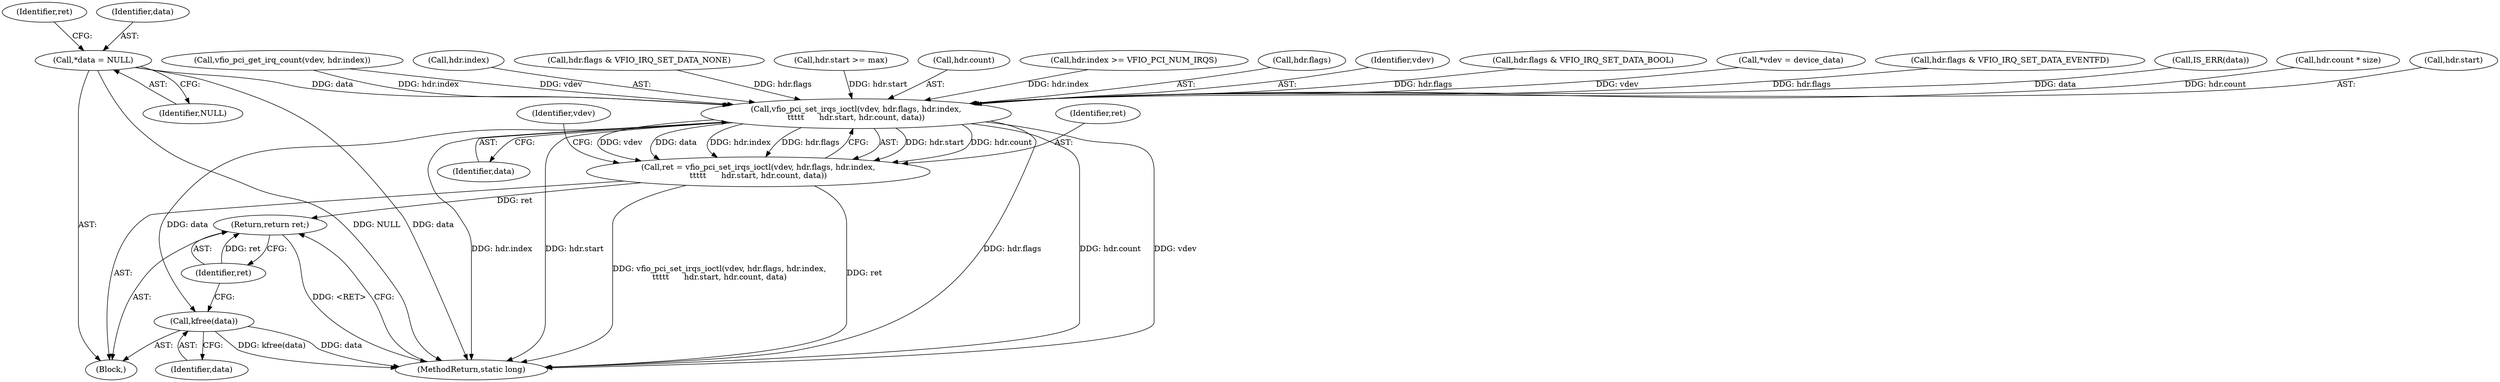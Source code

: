 digraph "0_linux_05692d7005a364add85c6e25a6c4447ce08f913a@pointer" {
"1000703" [label="(Call,*data = NULL)"];
"1000844" [label="(Call,vfio_pci_set_irqs_ioctl(vdev, hdr.flags, hdr.index,\n\t\t\t\t\t      hdr.start, hdr.count, data))"];
"1000842" [label="(Call,ret = vfio_pci_set_irqs_ioctl(vdev, hdr.flags, hdr.index,\n\t\t\t\t\t      hdr.start, hdr.count, data))"];
"1000866" [label="(Return,return ret;)"];
"1000864" [label="(Call,kfree(data))"];
"1000801" [label="(Call,hdr.start >= max)"];
"1000855" [label="(Call,hdr.count)"];
"1000867" [label="(Identifier,ret)"];
"1000729" [label="(Call,hdr.index >= VFIO_PCI_NUM_IRQS)"];
"1000703" [label="(Call,*data = NULL)"];
"1000865" [label="(Identifier,data)"];
"1000846" [label="(Call,hdr.flags)"];
"1000705" [label="(Identifier,NULL)"];
"1000757" [label="(Call,vfio_pci_get_irq_count(vdev, hdr.index))"];
"1000866" [label="(Return,return ret;)"];
"1001369" [label="(MethodReturn,static long)"];
"1000845" [label="(Identifier,vdev)"];
"1000763" [label="(Call,hdr.flags & VFIO_IRQ_SET_DATA_BOOL)"];
"1000708" [label="(Identifier,ret)"];
"1000122" [label="(Call,*vdev = device_data)"];
"1000843" [label="(Identifier,ret)"];
"1000774" [label="(Call,hdr.flags & VFIO_IRQ_SET_DATA_EVENTFD)"];
"1000832" [label="(Call,IS_ERR(data))"];
"1000858" [label="(Identifier,data)"];
"1000826" [label="(Call,hdr.count * size)"];
"1000704" [label="(Identifier,data)"];
"1000700" [label="(Block,)"];
"1000842" [label="(Call,ret = vfio_pci_set_irqs_ioctl(vdev, hdr.flags, hdr.index,\n\t\t\t\t\t      hdr.start, hdr.count, data))"];
"1000862" [label="(Identifier,vdev)"];
"1000852" [label="(Call,hdr.start)"];
"1000864" [label="(Call,kfree(data))"];
"1000849" [label="(Call,hdr.index)"];
"1000844" [label="(Call,vfio_pci_set_irqs_ioctl(vdev, hdr.flags, hdr.index,\n\t\t\t\t\t      hdr.start, hdr.count, data))"];
"1000747" [label="(Call,hdr.flags & VFIO_IRQ_SET_DATA_NONE)"];
"1000703" -> "1000700"  [label="AST: "];
"1000703" -> "1000705"  [label="CFG: "];
"1000704" -> "1000703"  [label="AST: "];
"1000705" -> "1000703"  [label="AST: "];
"1000708" -> "1000703"  [label="CFG: "];
"1000703" -> "1001369"  [label="DDG: NULL"];
"1000703" -> "1001369"  [label="DDG: data"];
"1000703" -> "1000844"  [label="DDG: data"];
"1000844" -> "1000842"  [label="AST: "];
"1000844" -> "1000858"  [label="CFG: "];
"1000845" -> "1000844"  [label="AST: "];
"1000846" -> "1000844"  [label="AST: "];
"1000849" -> "1000844"  [label="AST: "];
"1000852" -> "1000844"  [label="AST: "];
"1000855" -> "1000844"  [label="AST: "];
"1000858" -> "1000844"  [label="AST: "];
"1000842" -> "1000844"  [label="CFG: "];
"1000844" -> "1001369"  [label="DDG: hdr.index"];
"1000844" -> "1001369"  [label="DDG: hdr.start"];
"1000844" -> "1001369"  [label="DDG: hdr.flags"];
"1000844" -> "1001369"  [label="DDG: hdr.count"];
"1000844" -> "1001369"  [label="DDG: vdev"];
"1000844" -> "1000842"  [label="DDG: hdr.start"];
"1000844" -> "1000842"  [label="DDG: hdr.count"];
"1000844" -> "1000842"  [label="DDG: vdev"];
"1000844" -> "1000842"  [label="DDG: data"];
"1000844" -> "1000842"  [label="DDG: hdr.index"];
"1000844" -> "1000842"  [label="DDG: hdr.flags"];
"1000757" -> "1000844"  [label="DDG: vdev"];
"1000757" -> "1000844"  [label="DDG: hdr.index"];
"1000122" -> "1000844"  [label="DDG: vdev"];
"1000747" -> "1000844"  [label="DDG: hdr.flags"];
"1000763" -> "1000844"  [label="DDG: hdr.flags"];
"1000774" -> "1000844"  [label="DDG: hdr.flags"];
"1000729" -> "1000844"  [label="DDG: hdr.index"];
"1000801" -> "1000844"  [label="DDG: hdr.start"];
"1000826" -> "1000844"  [label="DDG: hdr.count"];
"1000832" -> "1000844"  [label="DDG: data"];
"1000844" -> "1000864"  [label="DDG: data"];
"1000842" -> "1000700"  [label="AST: "];
"1000843" -> "1000842"  [label="AST: "];
"1000862" -> "1000842"  [label="CFG: "];
"1000842" -> "1001369"  [label="DDG: ret"];
"1000842" -> "1001369"  [label="DDG: vfio_pci_set_irqs_ioctl(vdev, hdr.flags, hdr.index,\n\t\t\t\t\t      hdr.start, hdr.count, data)"];
"1000842" -> "1000866"  [label="DDG: ret"];
"1000866" -> "1000700"  [label="AST: "];
"1000866" -> "1000867"  [label="CFG: "];
"1000867" -> "1000866"  [label="AST: "];
"1001369" -> "1000866"  [label="CFG: "];
"1000866" -> "1001369"  [label="DDG: <RET>"];
"1000867" -> "1000866"  [label="DDG: ret"];
"1000864" -> "1000700"  [label="AST: "];
"1000864" -> "1000865"  [label="CFG: "];
"1000865" -> "1000864"  [label="AST: "];
"1000867" -> "1000864"  [label="CFG: "];
"1000864" -> "1001369"  [label="DDG: data"];
"1000864" -> "1001369"  [label="DDG: kfree(data)"];
}

